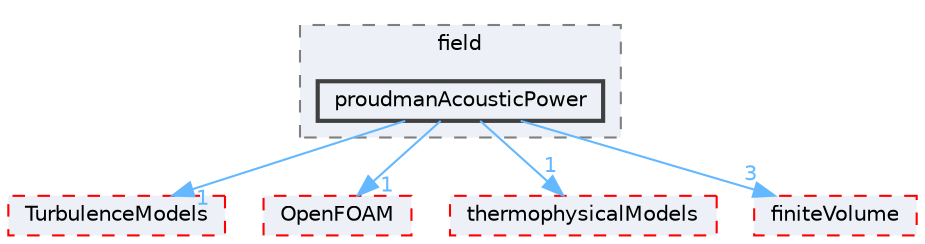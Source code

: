 digraph "src/functionObjects/field/proudmanAcousticPower"
{
 // LATEX_PDF_SIZE
  bgcolor="transparent";
  edge [fontname=Helvetica,fontsize=10,labelfontname=Helvetica,labelfontsize=10];
  node [fontname=Helvetica,fontsize=10,shape=box,height=0.2,width=0.4];
  compound=true
  subgraph clusterdir_bae024cac12ddc6733a616261920a91f {
    graph [ bgcolor="#edf0f7", pencolor="grey50", label="field", fontname=Helvetica,fontsize=10 style="filled,dashed", URL="dir_bae024cac12ddc6733a616261920a91f.html",tooltip=""]
  dir_56dafcf9d37b6b30170ff04bc11a9b35 [label="proudmanAcousticPower", fillcolor="#edf0f7", color="grey25", style="filled,bold", URL="dir_56dafcf9d37b6b30170ff04bc11a9b35.html",tooltip=""];
  }
  dir_1eda626aeac0f0ad2848c36acaa5d501 [label="TurbulenceModels", fillcolor="#edf0f7", color="red", style="filled,dashed", URL="dir_1eda626aeac0f0ad2848c36acaa5d501.html",tooltip=""];
  dir_c5473ff19b20e6ec4dfe5c310b3778a8 [label="OpenFOAM", fillcolor="#edf0f7", color="red", style="filled,dashed", URL="dir_c5473ff19b20e6ec4dfe5c310b3778a8.html",tooltip=""];
  dir_2778d089ec5c4f66810b11f753867003 [label="thermophysicalModels", fillcolor="#edf0f7", color="red", style="filled,dashed", URL="dir_2778d089ec5c4f66810b11f753867003.html",tooltip=""];
  dir_9bd15774b555cf7259a6fa18f99fe99b [label="finiteVolume", fillcolor="#edf0f7", color="red", style="filled,dashed", URL="dir_9bd15774b555cf7259a6fa18f99fe99b.html",tooltip=""];
  dir_56dafcf9d37b6b30170ff04bc11a9b35->dir_1eda626aeac0f0ad2848c36acaa5d501 [headlabel="1", labeldistance=1.5 headhref="dir_003109_004143.html" href="dir_003109_004143.html" color="steelblue1" fontcolor="steelblue1"];
  dir_56dafcf9d37b6b30170ff04bc11a9b35->dir_2778d089ec5c4f66810b11f753867003 [headlabel="1", labeldistance=1.5 headhref="dir_003109_004022.html" href="dir_003109_004022.html" color="steelblue1" fontcolor="steelblue1"];
  dir_56dafcf9d37b6b30170ff04bc11a9b35->dir_9bd15774b555cf7259a6fa18f99fe99b [headlabel="3", labeldistance=1.5 headhref="dir_003109_001387.html" href="dir_003109_001387.html" color="steelblue1" fontcolor="steelblue1"];
  dir_56dafcf9d37b6b30170ff04bc11a9b35->dir_c5473ff19b20e6ec4dfe5c310b3778a8 [headlabel="1", labeldistance=1.5 headhref="dir_003109_002695.html" href="dir_003109_002695.html" color="steelblue1" fontcolor="steelblue1"];
}
